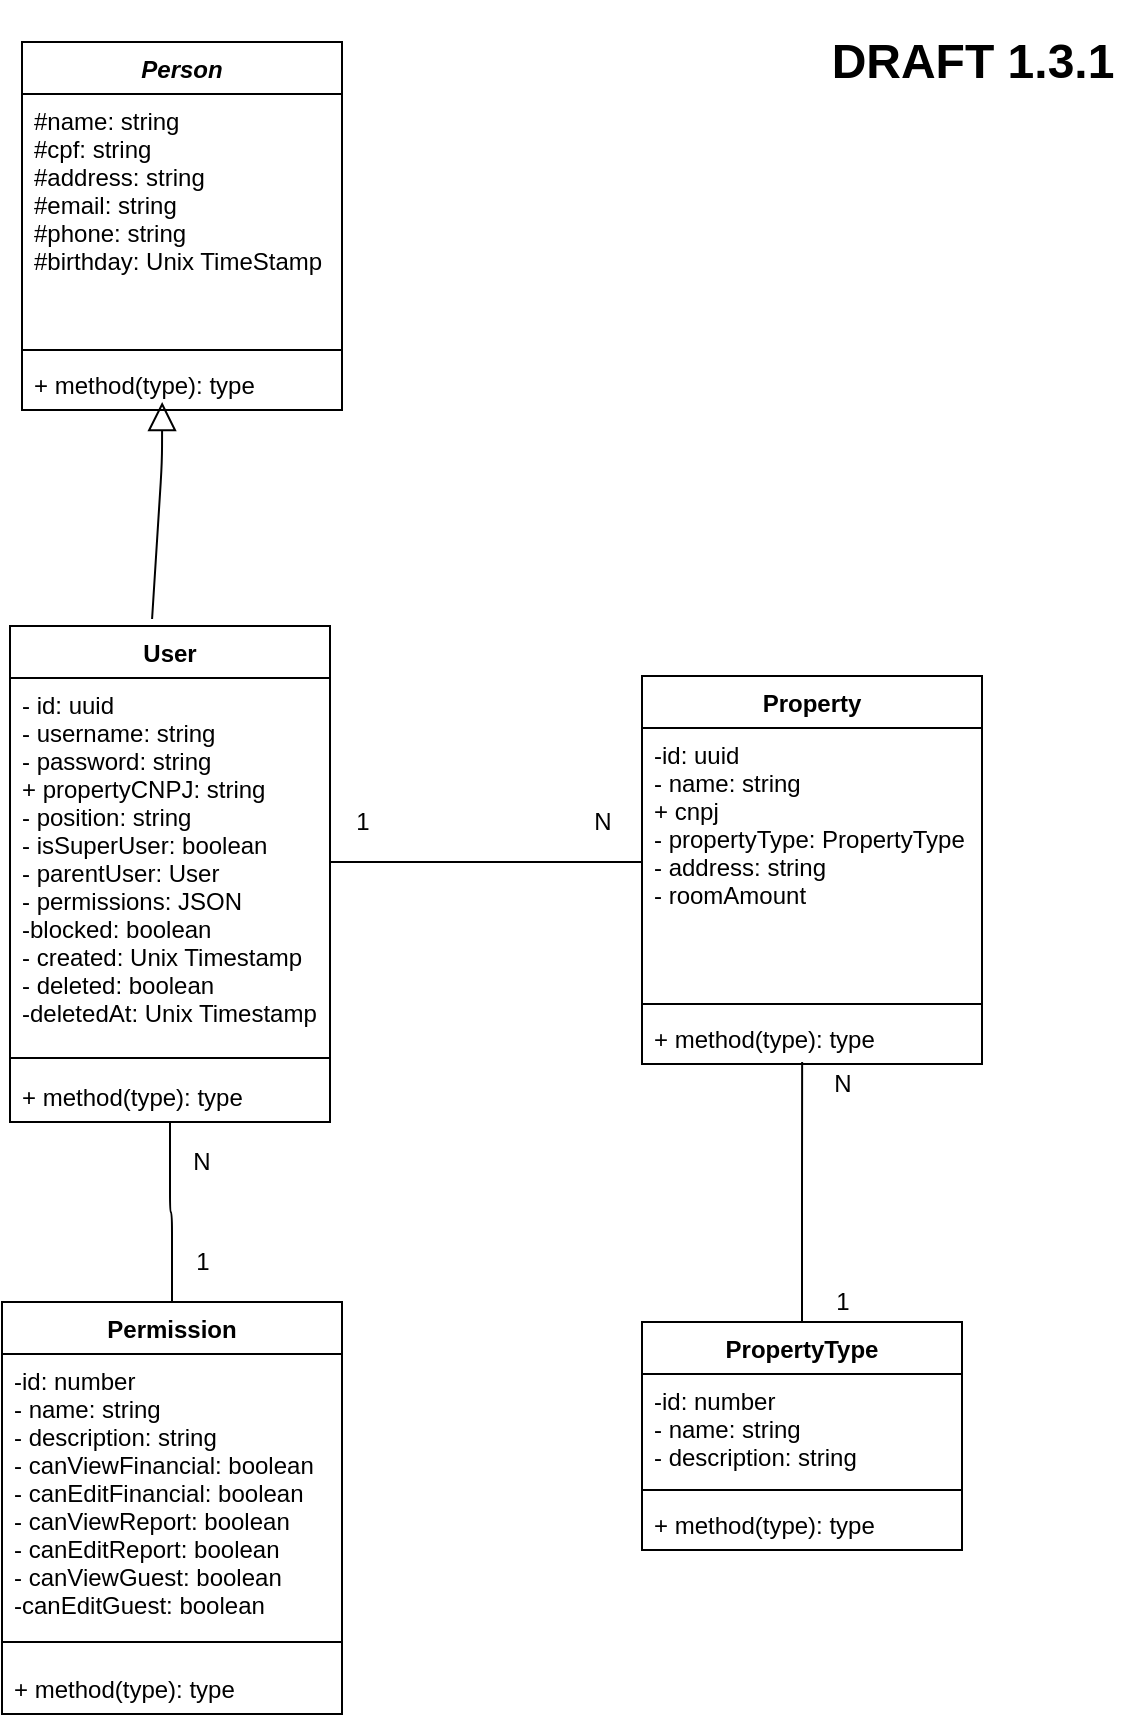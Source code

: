 <mxfile version="14.4.4" type="device"><diagram id="C5RBs43oDa-KdzZeNtuy" name="Page-1"><mxGraphModel dx="1182" dy="769" grid="1" gridSize="10" guides="1" tooltips="1" connect="1" arrows="1" fold="1" page="1" pageScale="1" pageWidth="1169" pageHeight="827" math="0" shadow="0"><root><mxCell id="WIyWlLk6GJQsqaUBKTNV-0"/><mxCell id="WIyWlLk6GJQsqaUBKTNV-1" parent="WIyWlLk6GJQsqaUBKTNV-0"/><mxCell id="bRTEFPMRVrpAAY-1tMca-23" value="" style="endArrow=block;endFill=0;endSize=12;html=1;exitX=0.444;exitY=-0.014;exitDx=0;exitDy=0;exitPerimeter=0;entryX=0.438;entryY=0.846;entryDx=0;entryDy=0;entryPerimeter=0;" parent="WIyWlLk6GJQsqaUBKTNV-1" source="bRTEFPMRVrpAAY-1tMca-10" target="bRTEFPMRVrpAAY-1tMca-21" edge="1"><mxGeometry width="160" relative="1" as="geometry"><mxPoint x="234" y="339" as="sourcePoint"/><mxPoint x="180" y="250" as="targetPoint"/><Array as="points"><mxPoint x="180" y="270"/></Array></mxGeometry></mxCell><mxCell id="bRTEFPMRVrpAAY-1tMca-18" value="Person" style="swimlane;fontStyle=3;align=center;verticalAlign=top;childLayout=stackLayout;horizontal=1;startSize=26;horizontalStack=0;resizeParent=1;resizeParentMax=0;resizeLast=0;collapsible=1;marginBottom=0;" parent="WIyWlLk6GJQsqaUBKTNV-1" vertex="1"><mxGeometry x="110" y="60" width="160" height="184" as="geometry"/></mxCell><mxCell id="bRTEFPMRVrpAAY-1tMca-19" value="#name: string&#xA;#cpf: string&#xA;#address: string&#xA;#email: string&#xA;#phone: string&#xA;#birthday: Unix TimeStamp&#xA;&#xA;&#xA;&#xA;" style="text;strokeColor=none;fillColor=none;align=left;verticalAlign=top;spacingLeft=4;spacingRight=4;overflow=hidden;rotatable=0;points=[[0,0.5],[1,0.5]];portConstraint=eastwest;" parent="bRTEFPMRVrpAAY-1tMca-18" vertex="1"><mxGeometry y="26" width="160" height="124" as="geometry"/></mxCell><mxCell id="bRTEFPMRVrpAAY-1tMca-20" value="" style="line;strokeWidth=1;fillColor=none;align=left;verticalAlign=middle;spacingTop=-1;spacingLeft=3;spacingRight=3;rotatable=0;labelPosition=right;points=[];portConstraint=eastwest;" parent="bRTEFPMRVrpAAY-1tMca-18" vertex="1"><mxGeometry y="150" width="160" height="8" as="geometry"/></mxCell><mxCell id="bRTEFPMRVrpAAY-1tMca-21" value="+ method(type): type" style="text;strokeColor=none;fillColor=none;align=left;verticalAlign=top;spacingLeft=4;spacingRight=4;overflow=hidden;rotatable=0;points=[[0,0.5],[1,0.5]];portConstraint=eastwest;" parent="bRTEFPMRVrpAAY-1tMca-18" vertex="1"><mxGeometry y="158" width="160" height="26" as="geometry"/></mxCell><mxCell id="bRTEFPMRVrpAAY-1tMca-33" style="edgeStyle=orthogonalEdgeStyle;rounded=1;orthogonalLoop=1;jettySize=auto;html=1;exitX=1;exitY=0.5;exitDx=0;exitDy=0;entryX=0;entryY=0.5;entryDx=0;entryDy=0;endArrow=none;endFill=0;" parent="WIyWlLk6GJQsqaUBKTNV-1" source="bRTEFPMRVrpAAY-1tMca-11" target="bRTEFPMRVrpAAY-1tMca-26" edge="1"><mxGeometry relative="1" as="geometry"/></mxCell><mxCell id="bRTEFPMRVrpAAY-1tMca-38" style="edgeStyle=orthogonalEdgeStyle;rounded=1;orthogonalLoop=1;jettySize=auto;html=1;exitX=0.5;exitY=0;exitDx=0;exitDy=0;entryX=0.471;entryY=0.962;entryDx=0;entryDy=0;entryPerimeter=0;endArrow=none;endFill=0;" parent="WIyWlLk6GJQsqaUBKTNV-1" source="bRTEFPMRVrpAAY-1tMca-34" target="bRTEFPMRVrpAAY-1tMca-28" edge="1"><mxGeometry relative="1" as="geometry"/></mxCell><mxCell id="bRTEFPMRVrpAAY-1tMca-34" value="PropertyType" style="swimlane;fontStyle=1;align=center;verticalAlign=top;childLayout=stackLayout;horizontal=1;startSize=26;horizontalStack=0;resizeParent=1;resizeParentMax=0;resizeLast=0;collapsible=1;marginBottom=0;" parent="WIyWlLk6GJQsqaUBKTNV-1" vertex="1"><mxGeometry x="420" y="700" width="160" height="114" as="geometry"/></mxCell><mxCell id="bRTEFPMRVrpAAY-1tMca-35" value="-id: number&#xA;- name: string&#xA;- description: string&#xA;&#xA;" style="text;strokeColor=none;fillColor=none;align=left;verticalAlign=top;spacingLeft=4;spacingRight=4;overflow=hidden;rotatable=0;points=[[0,0.5],[1,0.5]];portConstraint=eastwest;" parent="bRTEFPMRVrpAAY-1tMca-34" vertex="1"><mxGeometry y="26" width="160" height="54" as="geometry"/></mxCell><mxCell id="bRTEFPMRVrpAAY-1tMca-36" value="" style="line;strokeWidth=1;fillColor=none;align=left;verticalAlign=middle;spacingTop=-1;spacingLeft=3;spacingRight=3;rotatable=0;labelPosition=right;points=[];portConstraint=eastwest;" parent="bRTEFPMRVrpAAY-1tMca-34" vertex="1"><mxGeometry y="80" width="160" height="8" as="geometry"/></mxCell><mxCell id="bRTEFPMRVrpAAY-1tMca-37" value="+ method(type): type" style="text;strokeColor=none;fillColor=none;align=left;verticalAlign=top;spacingLeft=4;spacingRight=4;overflow=hidden;rotatable=0;points=[[0,0.5],[1,0.5]];portConstraint=eastwest;" parent="bRTEFPMRVrpAAY-1tMca-34" vertex="1"><mxGeometry y="88" width="160" height="26" as="geometry"/></mxCell><mxCell id="bRTEFPMRVrpAAY-1tMca-39" value="&lt;h1&gt;DRAFT 1.3.1&lt;br&gt;&lt;/h1&gt;" style="text;html=1;align=center;verticalAlign=middle;resizable=0;points=[];autosize=1;" parent="WIyWlLk6GJQsqaUBKTNV-1" vertex="1"><mxGeometry x="505" y="45" width="160" height="50" as="geometry"/></mxCell><mxCell id="bRTEFPMRVrpAAY-1tMca-44" style="edgeStyle=orthogonalEdgeStyle;rounded=1;orthogonalLoop=1;jettySize=auto;html=1;exitX=0.5;exitY=0;exitDx=0;exitDy=0;entryX=0.5;entryY=1;entryDx=0;entryDy=0;endArrow=none;endFill=0;" parent="WIyWlLk6GJQsqaUBKTNV-1" source="bRTEFPMRVrpAAY-1tMca-40" target="bRTEFPMRVrpAAY-1tMca-10" edge="1"><mxGeometry relative="1" as="geometry"/></mxCell><mxCell id="bRTEFPMRVrpAAY-1tMca-25" value="Property" style="swimlane;fontStyle=1;align=center;verticalAlign=top;childLayout=stackLayout;horizontal=1;startSize=26;horizontalStack=0;resizeParent=1;resizeParentMax=0;resizeLast=0;collapsible=1;marginBottom=0;" parent="WIyWlLk6GJQsqaUBKTNV-1" vertex="1"><mxGeometry x="420" y="377" width="170" height="194" as="geometry"/></mxCell><mxCell id="bRTEFPMRVrpAAY-1tMca-26" value="-id: uuid&#xA;- name: string&#xA;+ cnpj&#xA;- propertyType: PropertyType&#xA;- address: string&#xA;- roomAmount&#xA;&#xA;" style="text;strokeColor=none;fillColor=none;align=left;verticalAlign=top;spacingLeft=4;spacingRight=4;overflow=hidden;rotatable=0;points=[[0,0.5],[1,0.5]];portConstraint=eastwest;" parent="bRTEFPMRVrpAAY-1tMca-25" vertex="1"><mxGeometry y="26" width="170" height="134" as="geometry"/></mxCell><mxCell id="bRTEFPMRVrpAAY-1tMca-27" value="" style="line;strokeWidth=1;fillColor=none;align=left;verticalAlign=middle;spacingTop=-1;spacingLeft=3;spacingRight=3;rotatable=0;labelPosition=right;points=[];portConstraint=eastwest;" parent="bRTEFPMRVrpAAY-1tMca-25" vertex="1"><mxGeometry y="160" width="170" height="8" as="geometry"/></mxCell><mxCell id="bRTEFPMRVrpAAY-1tMca-28" value="+ method(type): type" style="text;strokeColor=none;fillColor=none;align=left;verticalAlign=top;spacingLeft=4;spacingRight=4;overflow=hidden;rotatable=0;points=[[0,0.5],[1,0.5]];portConstraint=eastwest;" parent="bRTEFPMRVrpAAY-1tMca-25" vertex="1"><mxGeometry y="168" width="170" height="26" as="geometry"/></mxCell><mxCell id="bRTEFPMRVrpAAY-1tMca-10" value="User" style="swimlane;fontStyle=1;align=center;verticalAlign=top;childLayout=stackLayout;horizontal=1;startSize=26;horizontalStack=0;resizeParent=1;resizeParentMax=0;resizeLast=0;collapsible=1;marginBottom=0;" parent="WIyWlLk6GJQsqaUBKTNV-1" vertex="1"><mxGeometry x="104" y="352" width="160" height="248" as="geometry"/></mxCell><mxCell id="bRTEFPMRVrpAAY-1tMca-11" value="- id: uuid&#xA;- username: string&#xA;- password: string&#xA;+ propertyCNPJ: string&#xA;- position: string&#xA;- isSuperUser: boolean&#xA;- parentUser: User&#xA;- permissions: JSON&#xA;-blocked: boolean&#xA;- created: Unix Timestamp&#xA;- deleted: boolean&#xA;-deletedAt: Unix Timestamp&#xA;&#xA;&#xA;&#xA;&#xA;&#xA;" style="text;strokeColor=none;fillColor=none;align=left;verticalAlign=top;spacingLeft=4;spacingRight=4;overflow=hidden;rotatable=0;points=[[0,0.5],[1,0.5]];portConstraint=eastwest;" parent="bRTEFPMRVrpAAY-1tMca-10" vertex="1"><mxGeometry y="26" width="160" height="184" as="geometry"/></mxCell><mxCell id="bRTEFPMRVrpAAY-1tMca-12" value="" style="line;strokeWidth=1;fillColor=none;align=left;verticalAlign=middle;spacingTop=-1;spacingLeft=3;spacingRight=3;rotatable=0;labelPosition=right;points=[];portConstraint=eastwest;" parent="bRTEFPMRVrpAAY-1tMca-10" vertex="1"><mxGeometry y="210" width="160" height="12" as="geometry"/></mxCell><mxCell id="bRTEFPMRVrpAAY-1tMca-13" value="+ method(type): type" style="text;strokeColor=none;fillColor=none;align=left;verticalAlign=top;spacingLeft=4;spacingRight=4;overflow=hidden;rotatable=0;points=[[0,0.5],[1,0.5]];portConstraint=eastwest;" parent="bRTEFPMRVrpAAY-1tMca-10" vertex="1"><mxGeometry y="222" width="160" height="26" as="geometry"/></mxCell><mxCell id="bRTEFPMRVrpAAY-1tMca-40" value="Permission" style="swimlane;fontStyle=1;align=center;verticalAlign=top;childLayout=stackLayout;horizontal=1;startSize=26;horizontalStack=0;resizeParent=1;resizeParentMax=0;resizeLast=0;collapsible=1;marginBottom=0;" parent="WIyWlLk6GJQsqaUBKTNV-1" vertex="1"><mxGeometry x="100" y="690" width="170" height="206" as="geometry"/></mxCell><mxCell id="bRTEFPMRVrpAAY-1tMca-41" value="-id: number&#xA;- name: string&#xA;- description: string&#xA;- canViewFinancial: boolean&#xA;- canEditFinancial: boolean&#xA;- canViewReport: boolean&#xA;- canEditReport: boolean&#xA;- canViewGuest: boolean&#xA;-canEditGuest: boolean&#xA;&#xA;&#xA;&#xA;&#xA;" style="text;strokeColor=none;fillColor=none;align=left;verticalAlign=top;spacingLeft=4;spacingRight=4;overflow=hidden;rotatable=0;points=[[0,0.5],[1,0.5]];portConstraint=eastwest;" parent="bRTEFPMRVrpAAY-1tMca-40" vertex="1"><mxGeometry y="26" width="170" height="134" as="geometry"/></mxCell><mxCell id="bRTEFPMRVrpAAY-1tMca-42" value="" style="line;strokeWidth=1;fillColor=none;align=left;verticalAlign=middle;spacingTop=-1;spacingLeft=3;spacingRight=3;rotatable=0;labelPosition=right;points=[];portConstraint=eastwest;" parent="bRTEFPMRVrpAAY-1tMca-40" vertex="1"><mxGeometry y="160" width="170" height="20" as="geometry"/></mxCell><mxCell id="bRTEFPMRVrpAAY-1tMca-43" value="+ method(type): type" style="text;strokeColor=none;fillColor=none;align=left;verticalAlign=top;spacingLeft=4;spacingRight=4;overflow=hidden;rotatable=0;points=[[0,0.5],[1,0.5]];portConstraint=eastwest;" parent="bRTEFPMRVrpAAY-1tMca-40" vertex="1"><mxGeometry y="180" width="170" height="26" as="geometry"/></mxCell><mxCell id="yyoN-GD4Tnt9017IGNlt-0" value="1" style="text;html=1;align=center;verticalAlign=middle;resizable=0;points=[];autosize=1;" parent="WIyWlLk6GJQsqaUBKTNV-1" vertex="1"><mxGeometry x="270" y="440" width="20" height="20" as="geometry"/></mxCell><mxCell id="yyoN-GD4Tnt9017IGNlt-1" value="N" style="text;html=1;align=center;verticalAlign=middle;resizable=0;points=[];autosize=1;" parent="WIyWlLk6GJQsqaUBKTNV-1" vertex="1"><mxGeometry x="390" y="440" width="20" height="20" as="geometry"/></mxCell><mxCell id="yyoN-GD4Tnt9017IGNlt-2" value="1" style="text;html=1;align=center;verticalAlign=middle;resizable=0;points=[];autosize=1;" parent="WIyWlLk6GJQsqaUBKTNV-1" vertex="1"><mxGeometry x="510" y="680" width="20" height="20" as="geometry"/></mxCell><mxCell id="yyoN-GD4Tnt9017IGNlt-3" value="N" style="text;html=1;align=center;verticalAlign=middle;resizable=0;points=[];autosize=1;" parent="WIyWlLk6GJQsqaUBKTNV-1" vertex="1"><mxGeometry x="510" y="571" width="20" height="20" as="geometry"/></mxCell><mxCell id="yyoN-GD4Tnt9017IGNlt-4" value="1" style="text;html=1;align=center;verticalAlign=middle;resizable=0;points=[];autosize=1;" parent="WIyWlLk6GJQsqaUBKTNV-1" vertex="1"><mxGeometry x="190" y="660" width="20" height="20" as="geometry"/></mxCell><mxCell id="yyoN-GD4Tnt9017IGNlt-5" value="N" style="text;html=1;strokeColor=none;fillColor=none;align=center;verticalAlign=middle;whiteSpace=wrap;rounded=0;" parent="WIyWlLk6GJQsqaUBKTNV-1" vertex="1"><mxGeometry x="180" y="610" width="40" height="20" as="geometry"/></mxCell></root></mxGraphModel></diagram></mxfile>